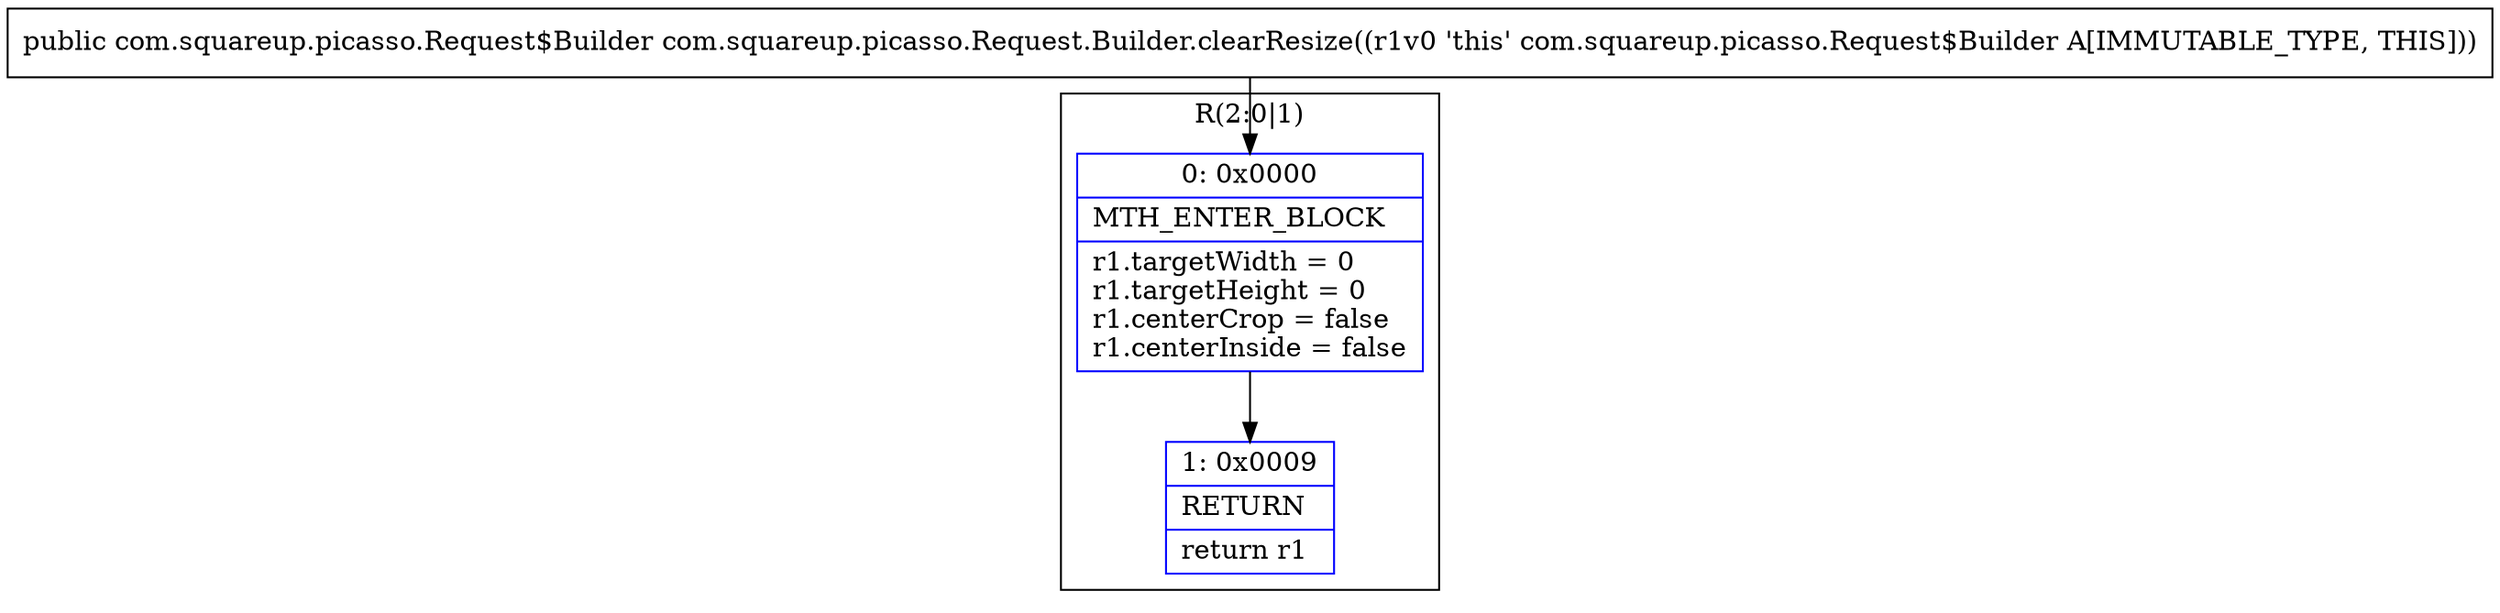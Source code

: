 digraph "CFG forcom.squareup.picasso.Request.Builder.clearResize()Lcom\/squareup\/picasso\/Request$Builder;" {
subgraph cluster_Region_356079681 {
label = "R(2:0|1)";
node [shape=record,color=blue];
Node_0 [shape=record,label="{0\:\ 0x0000|MTH_ENTER_BLOCK\l|r1.targetWidth = 0\lr1.targetHeight = 0\lr1.centerCrop = false\lr1.centerInside = false\l}"];
Node_1 [shape=record,label="{1\:\ 0x0009|RETURN\l|return r1\l}"];
}
MethodNode[shape=record,label="{public com.squareup.picasso.Request$Builder com.squareup.picasso.Request.Builder.clearResize((r1v0 'this' com.squareup.picasso.Request$Builder A[IMMUTABLE_TYPE, THIS])) }"];
MethodNode -> Node_0;
Node_0 -> Node_1;
}

